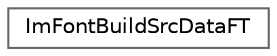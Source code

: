 digraph "类继承关系图"
{
 // LATEX_PDF_SIZE
  bgcolor="transparent";
  edge [fontname=Helvetica,fontsize=10,labelfontname=Helvetica,labelfontsize=10];
  node [fontname=Helvetica,fontsize=10,shape=box,height=0.2,width=0.4];
  rankdir="LR";
  Node0 [id="Node000000",label="ImFontBuildSrcDataFT",height=0.2,width=0.4,color="grey40", fillcolor="white", style="filled",URL="$struct_im_font_build_src_data_f_t.html",tooltip=" "];
}

